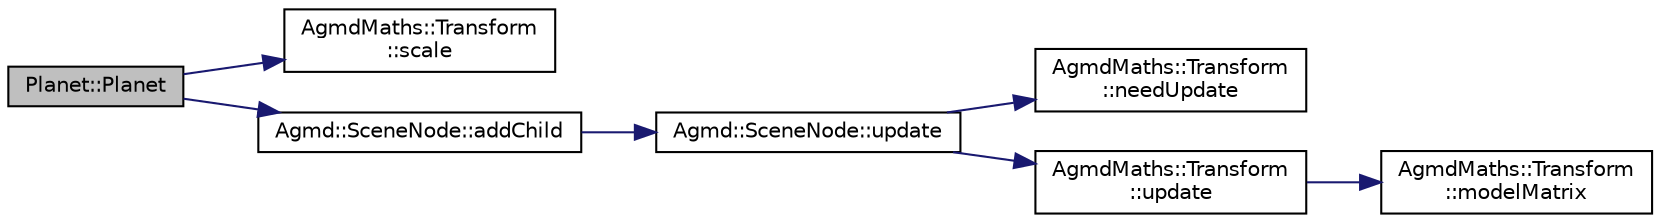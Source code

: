 digraph "Planet::Planet"
{
  edge [fontname="Helvetica",fontsize="10",labelfontname="Helvetica",labelfontsize="10"];
  node [fontname="Helvetica",fontsize="10",shape=record];
  rankdir="LR";
  Node1 [label="Planet::Planet",height=0.2,width=0.4,color="black", fillcolor="grey75", style="filled" fontcolor="black"];
  Node1 -> Node2 [color="midnightblue",fontsize="10",style="solid",fontname="Helvetica"];
  Node2 [label="AgmdMaths::Transform\l::scale",height=0.2,width=0.4,color="black", fillcolor="white", style="filled",URL="$class_agmd_maths_1_1_transform.html#a3b83e0b351d7010f30d7fed4a37fd2f9"];
  Node1 -> Node3 [color="midnightblue",fontsize="10",style="solid",fontname="Helvetica"];
  Node3 [label="Agmd::SceneNode::addChild",height=0.2,width=0.4,color="black", fillcolor="white", style="filled",URL="$class_agmd_1_1_scene_node.html#a018339cbc213ce125319ddc996671efd"];
  Node3 -> Node4 [color="midnightblue",fontsize="10",style="solid",fontname="Helvetica"];
  Node4 [label="Agmd::SceneNode::update",height=0.2,width=0.4,color="black", fillcolor="white", style="filled",URL="$class_agmd_1_1_scene_node.html#a8ee2002fe5b30368f272d31ce0213d2e"];
  Node4 -> Node5 [color="midnightblue",fontsize="10",style="solid",fontname="Helvetica"];
  Node5 [label="AgmdMaths::Transform\l::needUpdate",height=0.2,width=0.4,color="black", fillcolor="white", style="filled",URL="$class_agmd_maths_1_1_transform.html#a4b719bb99a251321827d33e90bebad61"];
  Node4 -> Node6 [color="midnightblue",fontsize="10",style="solid",fontname="Helvetica"];
  Node6 [label="AgmdMaths::Transform\l::update",height=0.2,width=0.4,color="black", fillcolor="white", style="filled",URL="$class_agmd_maths_1_1_transform.html#abc27a93e3cac63e8222138b91d098310"];
  Node6 -> Node7 [color="midnightblue",fontsize="10",style="solid",fontname="Helvetica"];
  Node7 [label="AgmdMaths::Transform\l::modelMatrix",height=0.2,width=0.4,color="black", fillcolor="white", style="filled",URL="$class_agmd_maths_1_1_transform.html#a10bb16e4f3dc5555d2684384526da320"];
}
